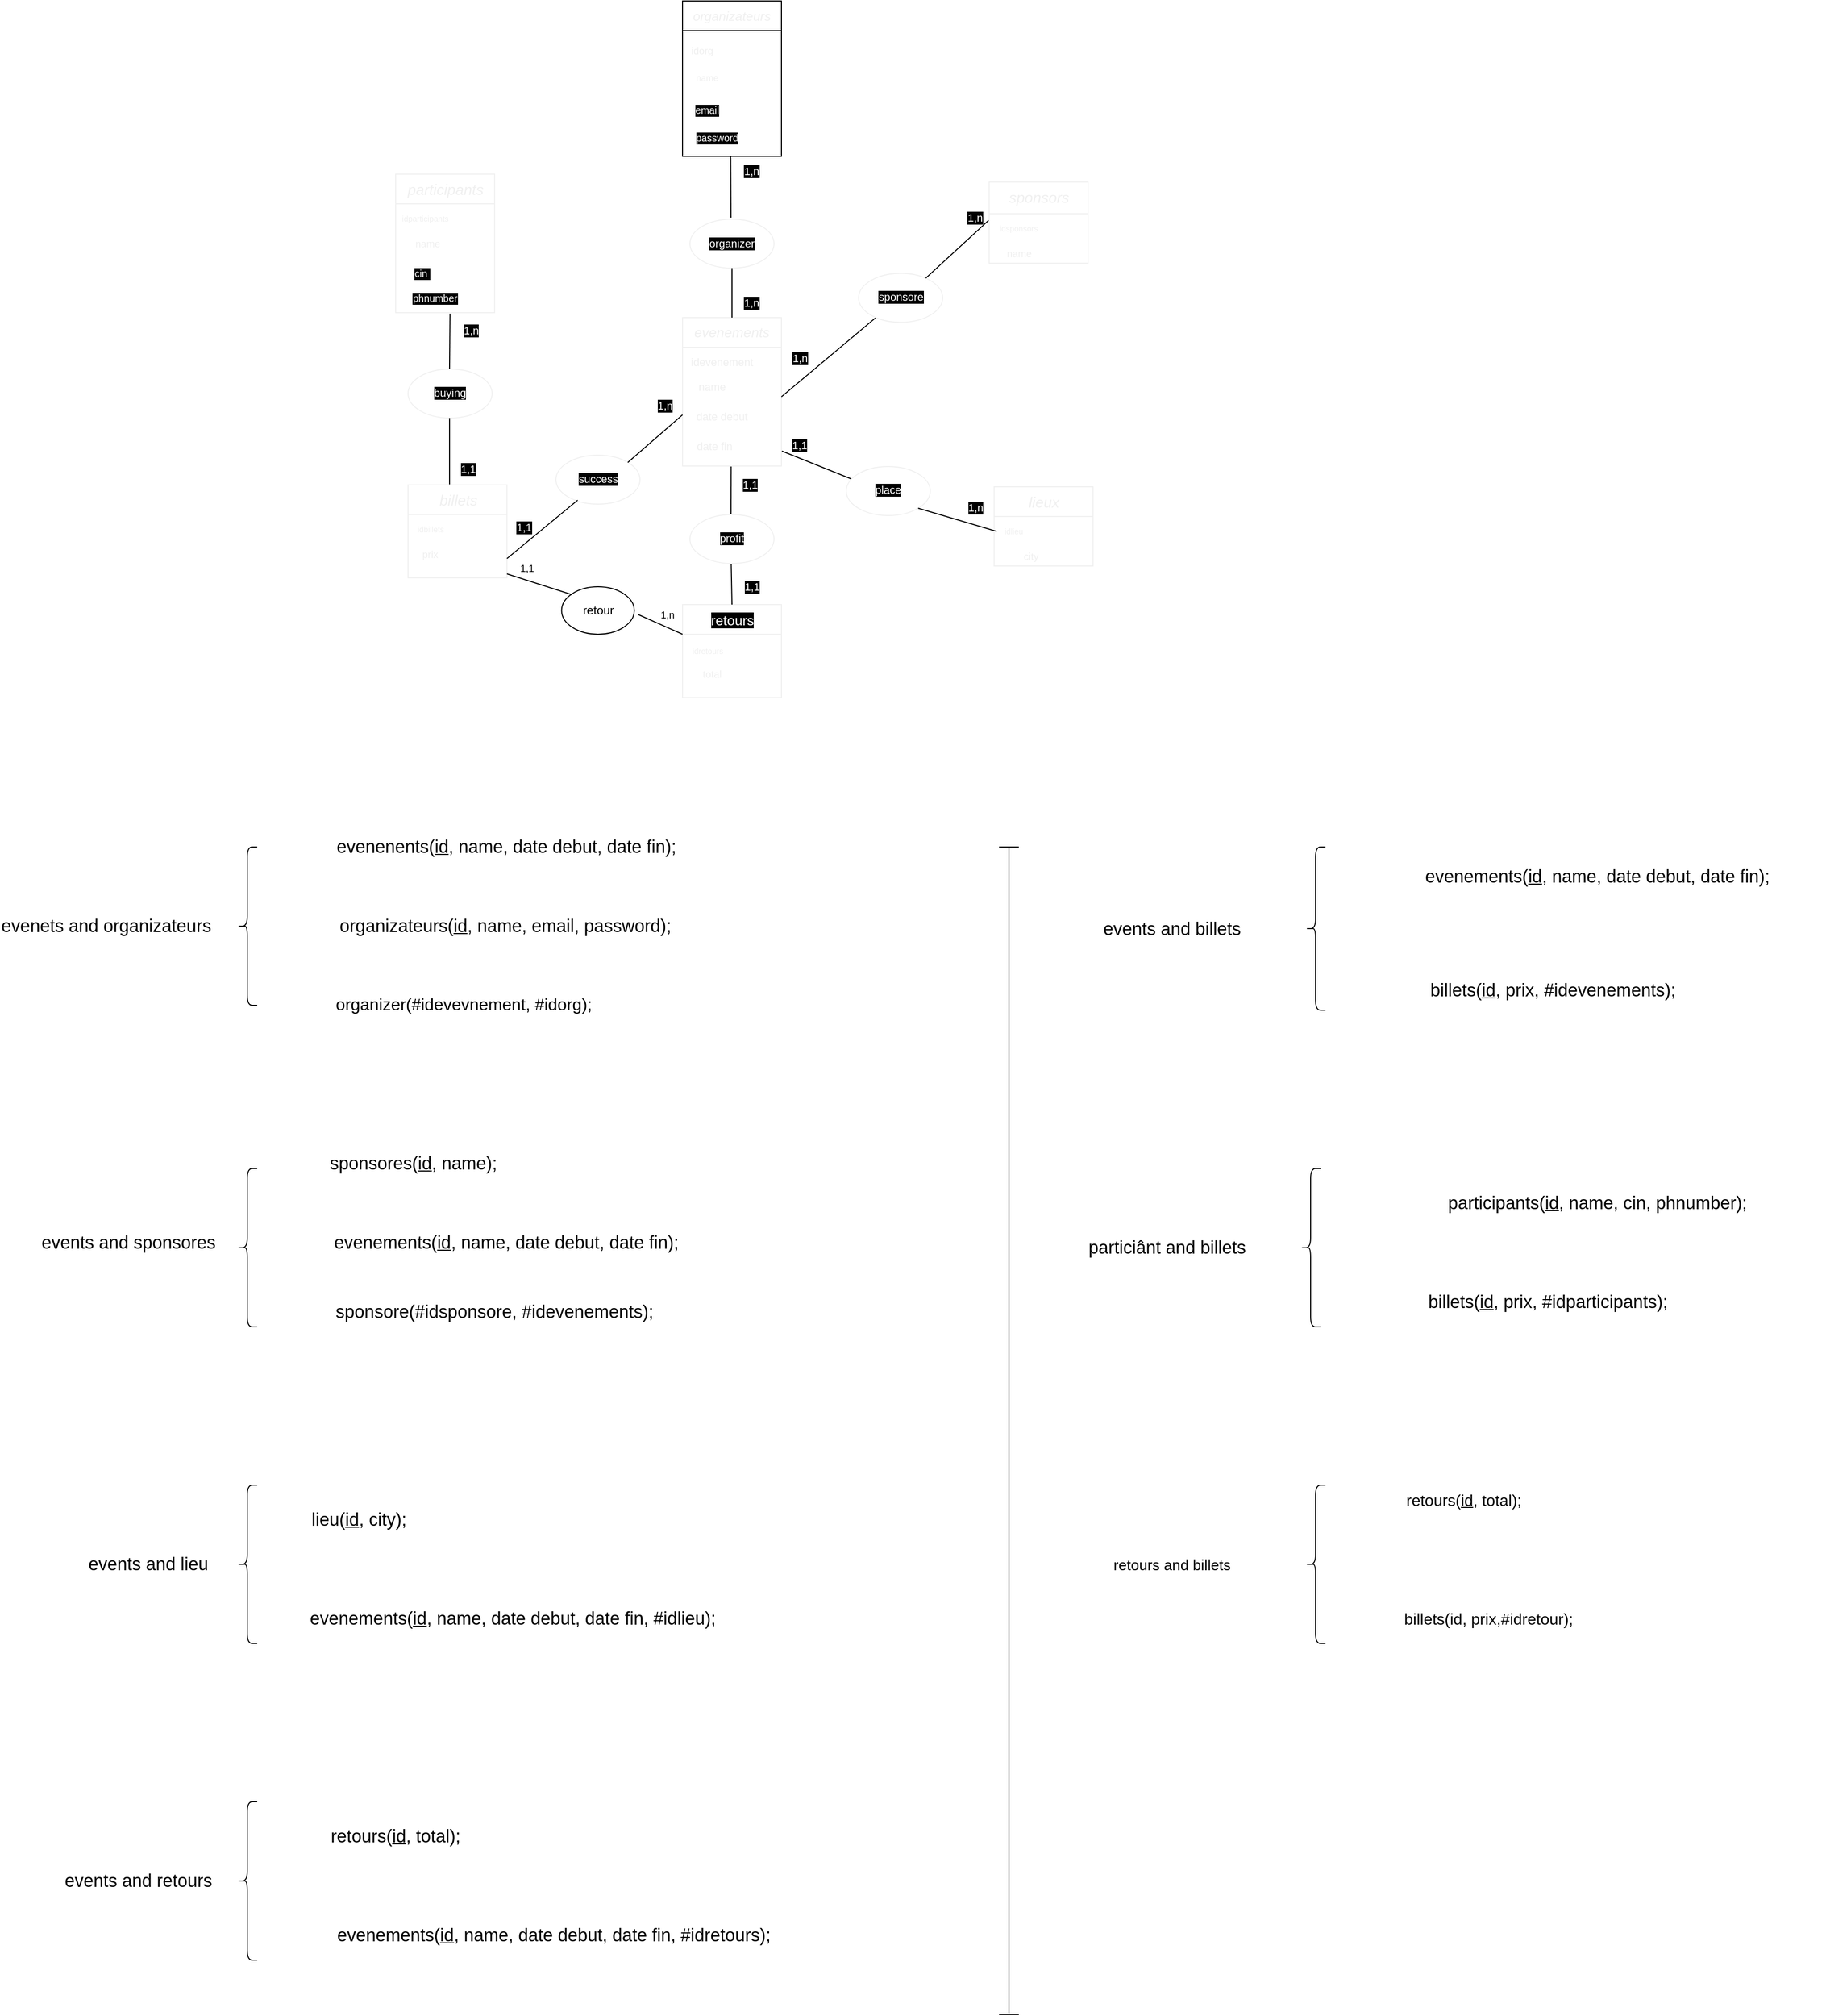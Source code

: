 <mxfile>
    <diagram id="kg2Bm2hV-B3cGjbrUB8r" name="Page-1">
        <mxGraphModel dx="982" dy="757" grid="1" gridSize="20" guides="1" tooltips="1" connect="1" arrows="1" fold="1" page="1" pageScale="1" pageWidth="3300" pageHeight="2339" math="0" shadow="0">
            <root>
                <mxCell id="0"/>
                <mxCell id="1" parent="0"/>
                <mxCell id="35" style="edgeStyle=none;html=1;fontSize=9;" parent="1" edge="1">
                    <mxGeometry relative="1" as="geometry">
                        <mxPoint x="510" y="285" as="sourcePoint"/>
                        <mxPoint x="510" y="285" as="targetPoint"/>
                    </mxGeometry>
                </mxCell>
                <mxCell id="47" value="" style="shape=table;startSize=0;container=1;collapsible=0;childLayout=tableLayout;labelBackgroundColor=#000000;strokeWidth=1;fontSize=6;fontColor=#000000;" parent="1" vertex="1">
                    <mxGeometry x="710" y="100" width="100" height="157.0" as="geometry"/>
                </mxCell>
                <mxCell id="48" value="" style="shape=tableRow;horizontal=0;startSize=0;swimlaneHead=0;swimlaneBody=0;top=0;left=0;bottom=0;right=0;collapsible=0;dropTarget=0;fillColor=none;points=[[0,0.5],[1,0.5]];portConstraint=eastwest;labelBackgroundColor=#000000;strokeWidth=1;fontSize=6;fontColor=#000000;strokeColor=#F0F0F0;" parent="47" vertex="1">
                    <mxGeometry width="100" height="30" as="geometry"/>
                </mxCell>
                <mxCell id="49" value="" style="shape=partialRectangle;html=1;whiteSpace=wrap;connectable=0;overflow=hidden;fillColor=none;top=0;left=0;bottom=0;right=0;pointerEvents=1;labelBackgroundColor=#000000;strokeWidth=1;fontSize=6;fontColor=#000000;" parent="48" vertex="1">
                    <mxGeometry width="100" height="30" as="geometry">
                        <mxRectangle width="100" height="30" as="alternateBounds"/>
                    </mxGeometry>
                </mxCell>
                <mxCell id="50" value="" style="shape=tableRow;horizontal=0;startSize=0;swimlaneHead=0;swimlaneBody=0;top=0;left=0;bottom=0;right=0;collapsible=0;dropTarget=0;fillColor=none;points=[[0,0.5],[1,0.5]];portConstraint=eastwest;labelBackgroundColor=#000000;strokeWidth=1;fontSize=6;fontColor=#000000;" parent="47" vertex="1">
                    <mxGeometry y="30" width="100" height="127" as="geometry"/>
                </mxCell>
                <mxCell id="51" value="" style="shape=partialRectangle;html=1;whiteSpace=wrap;connectable=0;overflow=hidden;fillColor=none;top=0;left=0;bottom=0;right=0;pointerEvents=1;labelBackgroundColor=#000000;strokeWidth=1;fontSize=6;fontColor=#000000;" parent="50" vertex="1">
                    <mxGeometry width="100" height="127" as="geometry">
                        <mxRectangle width="100" height="127" as="alternateBounds"/>
                    </mxGeometry>
                </mxCell>
                <mxCell id="53" value="organizateurs" style="text;strokeColor=none;align=center;fillColor=none;html=1;verticalAlign=middle;whiteSpace=wrap;rounded=0;labelBackgroundColor=none;strokeWidth=1;fontSize=13;fontColor=#F0F0F0;fontStyle=2" parent="1" vertex="1">
                    <mxGeometry x="730" y="100" width="60" height="30" as="geometry"/>
                </mxCell>
                <mxCell id="54" value="idorg" style="text;strokeColor=none;align=center;fillColor=none;html=1;verticalAlign=middle;whiteSpace=wrap;rounded=0;labelBackgroundColor=none;strokeWidth=1;fontSize=10;fontColor=#F0F0F0;" parent="1" vertex="1">
                    <mxGeometry x="720" y="140" width="20" height="20" as="geometry"/>
                </mxCell>
                <mxCell id="55" value="name" style="text;strokeColor=none;align=center;fillColor=none;html=1;verticalAlign=middle;whiteSpace=wrap;rounded=0;labelBackgroundColor=none;strokeWidth=1;fontSize=9;fontColor=#F0F0F0;" parent="1" vertex="1">
                    <mxGeometry x="725" y="168.75" width="20" height="17.5" as="geometry"/>
                </mxCell>
                <mxCell id="59" value="" style="shape=table;startSize=0;container=1;collapsible=0;childLayout=tableLayout;labelBackgroundColor=none;strokeColor=#F0F0F0;strokeWidth=1;fontSize=9;fontColor=#F0F0F0;" parent="1" vertex="1">
                    <mxGeometry x="710" y="420" width="100" height="150" as="geometry"/>
                </mxCell>
                <mxCell id="60" value="" style="shape=tableRow;horizontal=0;startSize=0;swimlaneHead=0;swimlaneBody=0;top=0;left=0;bottom=0;right=0;collapsible=0;dropTarget=0;fillColor=none;points=[[0,0.5],[1,0.5]];portConstraint=eastwest;labelBackgroundColor=none;strokeColor=#F0F0F0;strokeWidth=1;fontSize=9;fontColor=#F0F0F0;" parent="59" vertex="1">
                    <mxGeometry width="100" height="30" as="geometry"/>
                </mxCell>
                <mxCell id="61" value="" style="shape=partialRectangle;html=1;whiteSpace=wrap;connectable=0;overflow=hidden;fillColor=none;top=0;left=0;bottom=0;right=0;pointerEvents=1;labelBackgroundColor=none;strokeColor=#F0F0F0;strokeWidth=1;fontSize=9;fontColor=#F0F0F0;" parent="60" vertex="1">
                    <mxGeometry width="100" height="30" as="geometry">
                        <mxRectangle width="100" height="30" as="alternateBounds"/>
                    </mxGeometry>
                </mxCell>
                <mxCell id="62" value="" style="shape=tableRow;horizontal=0;startSize=0;swimlaneHead=0;swimlaneBody=0;top=0;left=0;bottom=0;right=0;collapsible=0;dropTarget=0;fillColor=none;points=[[0,0.5],[1,0.5]];portConstraint=eastwest;labelBackgroundColor=none;strokeColor=#F0F0F0;strokeWidth=1;fontSize=9;fontColor=#F0F0F0;" parent="59" vertex="1">
                    <mxGeometry y="30" width="100" height="120" as="geometry"/>
                </mxCell>
                <mxCell id="63" value="" style="shape=partialRectangle;html=1;whiteSpace=wrap;connectable=0;overflow=hidden;fillColor=none;top=0;left=0;bottom=0;right=0;pointerEvents=1;labelBackgroundColor=none;strokeColor=#F0F0F0;strokeWidth=1;fontSize=9;fontColor=#F0F0F0;" parent="62" vertex="1">
                    <mxGeometry width="100" height="120" as="geometry">
                        <mxRectangle width="100" height="120" as="alternateBounds"/>
                    </mxGeometry>
                </mxCell>
                <mxCell id="64" value="evenements" style="text;strokeColor=none;align=center;fillColor=none;html=1;verticalAlign=middle;whiteSpace=wrap;rounded=0;labelBackgroundColor=none;strokeWidth=1;fontSize=14;fontColor=#F0F0F0;fontStyle=2" parent="1" vertex="1">
                    <mxGeometry x="730" y="420" width="60" height="30" as="geometry"/>
                </mxCell>
                <mxCell id="65" value="idevenement" style="text;strokeColor=none;align=center;fillColor=none;html=1;verticalAlign=middle;whiteSpace=wrap;rounded=0;labelBackgroundColor=none;strokeWidth=1;fontSize=11;fontColor=#F0F0F0;" parent="1" vertex="1">
                    <mxGeometry x="710" y="450" width="80" height="30" as="geometry"/>
                </mxCell>
                <mxCell id="67" value="name" style="text;strokeColor=none;align=center;fillColor=none;html=1;verticalAlign=middle;whiteSpace=wrap;rounded=0;labelBackgroundColor=none;strokeWidth=1;fontSize=11;fontColor=#F0F0F0;" parent="1" vertex="1">
                    <mxGeometry x="720" y="480" width="40" height="20" as="geometry"/>
                </mxCell>
                <mxCell id="68" value="date debut" style="text;strokeColor=none;align=center;fillColor=none;html=1;verticalAlign=middle;whiteSpace=wrap;rounded=0;labelBackgroundColor=none;strokeWidth=1;fontSize=11;fontColor=#F0F0F0;" parent="1" vertex="1">
                    <mxGeometry x="720" y="510" width="60" height="20" as="geometry"/>
                </mxCell>
                <mxCell id="70" value="date fin" style="text;strokeColor=none;align=center;fillColor=none;html=1;verticalAlign=middle;whiteSpace=wrap;rounded=0;labelBackgroundColor=none;strokeWidth=1;fontSize=11;fontColor=#F0F0F0;" parent="1" vertex="1">
                    <mxGeometry x="720" y="540" width="45" height="20" as="geometry"/>
                </mxCell>
                <mxCell id="71" value="" style="shape=table;startSize=0;container=1;collapsible=0;childLayout=tableLayout;labelBackgroundColor=none;strokeColor=#F0F0F0;strokeWidth=1;fontSize=11;fontColor=#F0F0F0;" parent="1" vertex="1">
                    <mxGeometry x="420" y="275" width="100" height="140" as="geometry"/>
                </mxCell>
                <mxCell id="72" value="" style="shape=tableRow;horizontal=0;startSize=0;swimlaneHead=0;swimlaneBody=0;top=0;left=0;bottom=0;right=0;collapsible=0;dropTarget=0;fillColor=none;points=[[0,0.5],[1,0.5]];portConstraint=eastwest;labelBackgroundColor=none;strokeColor=#F0F0F0;strokeWidth=1;fontSize=11;fontColor=#F0F0F0;" parent="71" vertex="1">
                    <mxGeometry width="100" height="30" as="geometry"/>
                </mxCell>
                <mxCell id="73" value="" style="shape=partialRectangle;html=1;whiteSpace=wrap;connectable=0;overflow=hidden;fillColor=none;top=0;left=0;bottom=0;right=0;pointerEvents=1;labelBackgroundColor=none;strokeColor=#F0F0F0;strokeWidth=1;fontSize=11;fontColor=#F0F0F0;" parent="72" vertex="1">
                    <mxGeometry width="100" height="30" as="geometry">
                        <mxRectangle width="100" height="30" as="alternateBounds"/>
                    </mxGeometry>
                </mxCell>
                <mxCell id="74" value="" style="shape=tableRow;horizontal=0;startSize=0;swimlaneHead=0;swimlaneBody=0;top=0;left=0;bottom=0;right=0;collapsible=0;dropTarget=0;fillColor=none;points=[[0,0.5],[1,0.5]];portConstraint=eastwest;labelBackgroundColor=none;strokeColor=#F0F0F0;strokeWidth=1;fontSize=11;fontColor=#F0F0F0;" parent="71" vertex="1">
                    <mxGeometry y="30" width="100" height="110" as="geometry"/>
                </mxCell>
                <mxCell id="75" value="" style="shape=partialRectangle;html=1;whiteSpace=wrap;connectable=0;overflow=hidden;fillColor=none;top=0;left=0;bottom=0;right=0;pointerEvents=1;labelBackgroundColor=none;strokeColor=#F0F0F0;strokeWidth=1;fontSize=11;fontColor=#F0F0F0;" parent="74" vertex="1">
                    <mxGeometry width="100" height="110" as="geometry">
                        <mxRectangle width="100" height="110" as="alternateBounds"/>
                    </mxGeometry>
                </mxCell>
                <mxCell id="76" value="participants" style="text;html=1;align=center;verticalAlign=middle;resizable=0;points=[];autosize=1;strokeColor=none;fillColor=none;fontSize=15;fontColor=#F0F0F0;fontStyle=2" parent="1" vertex="1">
                    <mxGeometry x="420" y="275" width="100" height="30" as="geometry"/>
                </mxCell>
                <mxCell id="77" value="idparticipants" style="text;strokeColor=none;align=center;fillColor=none;html=1;verticalAlign=middle;whiteSpace=wrap;rounded=0;labelBackgroundColor=none;strokeWidth=1;fontSize=8;fontColor=#F0F0F0;" parent="1" vertex="1">
                    <mxGeometry x="420" y="315" width="60" height="10" as="geometry"/>
                </mxCell>
                <mxCell id="78" value="name" style="text;strokeColor=none;align=center;fillColor=none;html=1;verticalAlign=middle;whiteSpace=wrap;rounded=0;labelBackgroundColor=none;strokeWidth=1;fontSize=10;fontColor=#F0F0F0;" parent="1" vertex="1">
                    <mxGeometry x="435" y="335" width="35" height="20" as="geometry"/>
                </mxCell>
                <mxCell id="85" style="edgeStyle=none;html=1;fontSize=9;" parent="1" edge="1">
                    <mxGeometry relative="1" as="geometry">
                        <mxPoint x="1115" y="601" as="sourcePoint"/>
                        <mxPoint x="1115" y="601" as="targetPoint"/>
                    </mxGeometry>
                </mxCell>
                <mxCell id="86" value="" style="shape=table;startSize=0;container=1;collapsible=0;childLayout=tableLayout;labelBackgroundColor=none;strokeColor=#F0F0F0;strokeWidth=1;fontSize=11;fontColor=#F0F0F0;" parent="1" vertex="1">
                    <mxGeometry x="1025" y="591" width="100" height="80.0" as="geometry"/>
                </mxCell>
                <mxCell id="87" value="" style="shape=tableRow;horizontal=0;startSize=0;swimlaneHead=0;swimlaneBody=0;top=0;left=0;bottom=0;right=0;collapsible=0;dropTarget=0;fillColor=none;points=[[0,0.5],[1,0.5]];portConstraint=eastwest;labelBackgroundColor=none;strokeColor=#F0F0F0;strokeWidth=1;fontSize=11;fontColor=#F0F0F0;" parent="86" vertex="1">
                    <mxGeometry width="100" height="30" as="geometry"/>
                </mxCell>
                <mxCell id="88" value="" style="shape=partialRectangle;html=1;whiteSpace=wrap;connectable=0;overflow=hidden;fillColor=none;top=0;left=0;bottom=0;right=0;pointerEvents=1;labelBackgroundColor=none;strokeColor=#F0F0F0;strokeWidth=1;fontSize=11;fontColor=#F0F0F0;" parent="87" vertex="1">
                    <mxGeometry width="100" height="30" as="geometry">
                        <mxRectangle width="100" height="30" as="alternateBounds"/>
                    </mxGeometry>
                </mxCell>
                <mxCell id="89" value="" style="shape=tableRow;horizontal=0;startSize=0;swimlaneHead=0;swimlaneBody=0;top=0;left=0;bottom=0;right=0;collapsible=0;dropTarget=0;fillColor=none;points=[[0,0.5],[1,0.5]];portConstraint=eastwest;labelBackgroundColor=none;strokeColor=#F0F0F0;strokeWidth=1;fontSize=11;fontColor=#F0F0F0;" parent="86" vertex="1">
                    <mxGeometry y="30" width="100" height="50" as="geometry"/>
                </mxCell>
                <mxCell id="90" value="" style="shape=partialRectangle;html=1;whiteSpace=wrap;connectable=0;overflow=hidden;fillColor=none;top=0;left=0;bottom=0;right=0;pointerEvents=1;labelBackgroundColor=none;strokeColor=#F0F0F0;strokeWidth=1;fontSize=11;fontColor=#F0F0F0;" parent="89" vertex="1">
                    <mxGeometry width="100" height="50" as="geometry">
                        <mxRectangle width="100" height="50" as="alternateBounds"/>
                    </mxGeometry>
                </mxCell>
                <mxCell id="91" value="lieux" style="text;html=1;align=center;verticalAlign=middle;resizable=0;points=[];autosize=1;strokeColor=none;fillColor=none;fontSize=15;fontColor=#F0F0F0;fontStyle=2" parent="1" vertex="1">
                    <mxGeometry x="1050" y="591" width="50" height="30" as="geometry"/>
                </mxCell>
                <mxCell id="92" value="idlieu" style="text;strokeColor=none;align=center;fillColor=none;html=1;verticalAlign=middle;whiteSpace=wrap;rounded=0;labelBackgroundColor=none;strokeWidth=1;fontSize=8;fontColor=#F0F0F0;" parent="1" vertex="1">
                    <mxGeometry x="1015" y="631" width="60" height="10" as="geometry"/>
                </mxCell>
                <mxCell id="93" value="city" style="text;strokeColor=none;align=center;fillColor=none;html=1;verticalAlign=middle;whiteSpace=wrap;rounded=0;labelBackgroundColor=none;strokeWidth=1;fontSize=10;fontColor=#F0F0F0;" parent="1" vertex="1">
                    <mxGeometry x="1040" y="651" width="45" height="20" as="geometry"/>
                </mxCell>
                <mxCell id="94" style="edgeStyle=none;html=1;fontSize=9;" parent="1" edge="1">
                    <mxGeometry relative="1" as="geometry">
                        <mxPoint x="1110" y="293" as="sourcePoint"/>
                        <mxPoint x="1110" y="293" as="targetPoint"/>
                    </mxGeometry>
                </mxCell>
                <mxCell id="95" value="" style="shape=table;startSize=0;container=1;collapsible=0;childLayout=tableLayout;labelBackgroundColor=none;strokeColor=#F0F0F0;strokeWidth=1;fontSize=11;fontColor=#F0F0F0;" parent="1" vertex="1">
                    <mxGeometry x="1020" y="283" width="100" height="82" as="geometry"/>
                </mxCell>
                <mxCell id="96" value="" style="shape=tableRow;horizontal=0;startSize=0;swimlaneHead=0;swimlaneBody=0;top=0;left=0;bottom=0;right=0;collapsible=0;dropTarget=0;fillColor=none;points=[[0,0.5],[1,0.5]];portConstraint=eastwest;labelBackgroundColor=none;strokeColor=#F0F0F0;strokeWidth=1;fontSize=11;fontColor=#F0F0F0;" parent="95" vertex="1">
                    <mxGeometry width="100" height="32" as="geometry"/>
                </mxCell>
                <mxCell id="97" value="" style="shape=partialRectangle;html=1;whiteSpace=wrap;connectable=0;overflow=hidden;fillColor=none;top=0;left=0;bottom=0;right=0;pointerEvents=1;labelBackgroundColor=none;strokeColor=#F0F0F0;strokeWidth=1;fontSize=11;fontColor=#F0F0F0;" parent="96" vertex="1">
                    <mxGeometry width="100" height="32" as="geometry">
                        <mxRectangle width="100" height="32" as="alternateBounds"/>
                    </mxGeometry>
                </mxCell>
                <mxCell id="98" value="" style="shape=tableRow;horizontal=0;startSize=0;swimlaneHead=0;swimlaneBody=0;top=0;left=0;bottom=0;right=0;collapsible=0;dropTarget=0;fillColor=none;points=[[0,0.5],[1,0.5]];portConstraint=eastwest;labelBackgroundColor=none;strokeColor=#F0F0F0;strokeWidth=1;fontSize=11;fontColor=#F0F0F0;" parent="95" vertex="1">
                    <mxGeometry y="32" width="100" height="50" as="geometry"/>
                </mxCell>
                <mxCell id="99" value="" style="shape=partialRectangle;html=1;whiteSpace=wrap;connectable=0;overflow=hidden;fillColor=none;top=0;left=0;bottom=0;right=0;pointerEvents=1;labelBackgroundColor=none;strokeColor=#F0F0F0;strokeWidth=1;fontSize=11;fontColor=#F0F0F0;" parent="98" vertex="1">
                    <mxGeometry width="100" height="50" as="geometry">
                        <mxRectangle width="100" height="50" as="alternateBounds"/>
                    </mxGeometry>
                </mxCell>
                <mxCell id="100" value="sponsors" style="text;html=1;align=center;verticalAlign=middle;resizable=0;points=[];autosize=1;strokeColor=none;fillColor=none;fontSize=15;fontColor=#F0F0F0;fontStyle=2" parent="1" vertex="1">
                    <mxGeometry x="1030" y="283" width="80" height="30" as="geometry"/>
                </mxCell>
                <mxCell id="101" value="idsponsors" style="text;strokeColor=none;align=center;fillColor=none;html=1;verticalAlign=middle;whiteSpace=wrap;rounded=0;labelBackgroundColor=none;strokeWidth=1;fontSize=8;fontColor=#F0F0F0;" parent="1" vertex="1">
                    <mxGeometry x="1025" y="325" width="50" height="10" as="geometry"/>
                </mxCell>
                <mxCell id="102" value="name" style="text;strokeColor=none;align=center;fillColor=none;html=1;verticalAlign=middle;whiteSpace=wrap;rounded=0;labelBackgroundColor=none;strokeWidth=1;fontSize=10;fontColor=#F0F0F0;" parent="1" vertex="1">
                    <mxGeometry x="1027.5" y="345" width="45" height="20" as="geometry"/>
                </mxCell>
                <mxCell id="103" style="edgeStyle=none;html=1;fontSize=9;" parent="1" edge="1">
                    <mxGeometry relative="1" as="geometry">
                        <mxPoint x="522.5" y="599" as="sourcePoint"/>
                        <mxPoint x="522.5" y="599" as="targetPoint"/>
                    </mxGeometry>
                </mxCell>
                <mxCell id="104" value="" style="shape=table;startSize=0;container=1;collapsible=0;childLayout=tableLayout;labelBackgroundColor=none;strokeColor=#F0F0F0;strokeWidth=1;fontSize=11;fontColor=#F0F0F0;" parent="1" vertex="1">
                    <mxGeometry x="432.5" y="589" width="100" height="94" as="geometry"/>
                </mxCell>
                <mxCell id="105" value="" style="shape=tableRow;horizontal=0;startSize=0;swimlaneHead=0;swimlaneBody=0;top=0;left=0;bottom=0;right=0;collapsible=0;dropTarget=0;fillColor=none;points=[[0,0.5],[1,0.5]];portConstraint=eastwest;labelBackgroundColor=none;strokeColor=#F0F0F0;strokeWidth=1;fontSize=11;fontColor=#F0F0F0;" parent="104" vertex="1">
                    <mxGeometry width="100" height="30" as="geometry"/>
                </mxCell>
                <mxCell id="106" value="" style="shape=partialRectangle;html=1;whiteSpace=wrap;connectable=0;overflow=hidden;fillColor=none;top=0;left=0;bottom=0;right=0;pointerEvents=1;labelBackgroundColor=none;strokeColor=#F0F0F0;strokeWidth=1;fontSize=11;fontColor=#F0F0F0;" parent="105" vertex="1">
                    <mxGeometry width="100" height="30" as="geometry">
                        <mxRectangle width="100" height="30" as="alternateBounds"/>
                    </mxGeometry>
                </mxCell>
                <mxCell id="107" value="" style="shape=tableRow;horizontal=0;startSize=0;swimlaneHead=0;swimlaneBody=0;top=0;left=0;bottom=0;right=0;collapsible=0;dropTarget=0;fillColor=none;points=[[0,0.5],[1,0.5]];portConstraint=eastwest;labelBackgroundColor=none;strokeColor=#F0F0F0;strokeWidth=1;fontSize=11;fontColor=#F0F0F0;" parent="104" vertex="1">
                    <mxGeometry y="30" width="100" height="64" as="geometry"/>
                </mxCell>
                <mxCell id="108" value="" style="shape=partialRectangle;html=1;whiteSpace=wrap;connectable=0;overflow=hidden;fillColor=none;top=0;left=0;bottom=0;right=0;pointerEvents=1;labelBackgroundColor=none;strokeColor=#F0F0F0;strokeWidth=1;fontSize=11;fontColor=#F0F0F0;" parent="107" vertex="1">
                    <mxGeometry width="100" height="64" as="geometry">
                        <mxRectangle width="100" height="64" as="alternateBounds"/>
                    </mxGeometry>
                </mxCell>
                <mxCell id="109" value="billets" style="text;html=1;align=center;verticalAlign=middle;resizable=0;points=[];autosize=1;strokeColor=none;fillColor=none;fontSize=15;fontColor=#F0F0F0;fontStyle=2" parent="1" vertex="1">
                    <mxGeometry x="452.5" y="589" width="60" height="30" as="geometry"/>
                </mxCell>
                <mxCell id="110" value="idbillets" style="text;strokeColor=none;align=center;fillColor=none;html=1;verticalAlign=middle;whiteSpace=wrap;rounded=0;labelBackgroundColor=none;strokeWidth=1;fontSize=8;fontColor=#F0F0F0;" parent="1" vertex="1">
                    <mxGeometry x="432.5" y="629" width="45" height="10" as="geometry"/>
                </mxCell>
                <mxCell id="111" value="prix" style="text;strokeColor=none;align=center;fillColor=none;html=1;verticalAlign=middle;whiteSpace=wrap;rounded=0;labelBackgroundColor=none;strokeWidth=1;fontSize=10;fontColor=#F0F0F0;" parent="1" vertex="1">
                    <mxGeometry x="440" y="649" width="30" height="20" as="geometry"/>
                </mxCell>
                <mxCell id="113" style="edgeStyle=none;html=1;fontSize=9;" parent="1" edge="1">
                    <mxGeometry relative="1" as="geometry">
                        <mxPoint x="800" y="720" as="sourcePoint"/>
                        <mxPoint x="800" y="720" as="targetPoint"/>
                    </mxGeometry>
                </mxCell>
                <mxCell id="114" value="" style="shape=table;startSize=0;container=1;collapsible=0;childLayout=tableLayout;labelBackgroundColor=none;strokeColor=#F0F0F0;strokeWidth=1;fontSize=11;fontColor=#F0F0F0;" parent="1" vertex="1">
                    <mxGeometry x="710" y="710" width="100" height="94" as="geometry"/>
                </mxCell>
                <mxCell id="115" value="" style="shape=tableRow;horizontal=0;startSize=0;swimlaneHead=0;swimlaneBody=0;top=0;left=0;bottom=0;right=0;collapsible=0;dropTarget=0;fillColor=none;points=[[0,0.5],[1,0.5]];portConstraint=eastwest;labelBackgroundColor=none;strokeColor=#F0F0F0;strokeWidth=1;fontSize=11;fontColor=#F0F0F0;" parent="114" vertex="1">
                    <mxGeometry width="100" height="30" as="geometry"/>
                </mxCell>
                <mxCell id="116" value="" style="shape=partialRectangle;html=1;whiteSpace=wrap;connectable=0;overflow=hidden;fillColor=none;top=0;left=0;bottom=0;right=0;pointerEvents=1;labelBackgroundColor=none;strokeColor=#F0F0F0;strokeWidth=1;fontSize=11;fontColor=#F0F0F0;" parent="115" vertex="1">
                    <mxGeometry width="100" height="30" as="geometry">
                        <mxRectangle width="100" height="30" as="alternateBounds"/>
                    </mxGeometry>
                </mxCell>
                <mxCell id="117" value="" style="shape=tableRow;horizontal=0;startSize=0;swimlaneHead=0;swimlaneBody=0;top=0;left=0;bottom=0;right=0;collapsible=0;dropTarget=0;fillColor=none;points=[[0,0.5],[1,0.5]];portConstraint=eastwest;labelBackgroundColor=none;strokeColor=#F0F0F0;strokeWidth=1;fontSize=11;fontColor=#F0F0F0;" parent="114" vertex="1">
                    <mxGeometry y="30" width="100" height="64" as="geometry"/>
                </mxCell>
                <mxCell id="118" value="" style="shape=partialRectangle;html=1;whiteSpace=wrap;connectable=0;overflow=hidden;fillColor=none;top=0;left=0;bottom=0;right=0;pointerEvents=1;labelBackgroundColor=none;strokeColor=#F0F0F0;strokeWidth=1;fontSize=11;fontColor=#F0F0F0;" parent="117" vertex="1">
                    <mxGeometry width="100" height="64" as="geometry">
                        <mxRectangle width="100" height="64" as="alternateBounds"/>
                    </mxGeometry>
                </mxCell>
                <mxCell id="119" value="&lt;span style=&quot;font-family: &amp;quot;Nunito Sans&amp;quot;, sans-serif; font-size: 14px; font-style: normal; text-align: start; background-color: rgb(0, 0, 0);&quot;&gt;&lt;font color=&quot;#ffffff&quot;&gt;retours&lt;/font&gt;&lt;/span&gt;" style="text;html=1;align=center;verticalAlign=middle;resizable=0;points=[];autosize=1;strokeColor=none;fillColor=none;fontSize=15;fontColor=#F0F0F0;fontStyle=2" parent="1" vertex="1">
                    <mxGeometry x="725" y="710" width="70" height="30" as="geometry"/>
                </mxCell>
                <mxCell id="120" value="idretours" style="text;strokeColor=none;align=center;fillColor=none;html=1;verticalAlign=middle;whiteSpace=wrap;rounded=0;labelBackgroundColor=none;strokeWidth=1;fontSize=8;fontColor=#F0F0F0;" parent="1" vertex="1">
                    <mxGeometry x="712.5" y="752" width="45" height="10" as="geometry"/>
                </mxCell>
                <mxCell id="121" value="total" style="text;strokeColor=none;align=center;fillColor=none;html=1;verticalAlign=middle;whiteSpace=wrap;rounded=0;labelBackgroundColor=none;strokeWidth=1;fontSize=10;fontColor=#F0F0F0;" parent="1" vertex="1">
                    <mxGeometry x="725" y="770" width="30" height="20" as="geometry"/>
                </mxCell>
                <mxCell id="123" value="cin&amp;nbsp;" style="text;strokeColor=none;align=center;fillColor=none;html=1;verticalAlign=middle;whiteSpace=wrap;rounded=0;labelBackgroundColor=#000000;strokeWidth=1;fontSize=10;fontColor=#FFFFFF;" parent="1" vertex="1">
                    <mxGeometry x="432.5" y="365" width="27.5" height="20" as="geometry"/>
                </mxCell>
                <mxCell id="125" value="email" style="text;strokeColor=none;align=center;fillColor=none;html=1;verticalAlign=middle;whiteSpace=wrap;rounded=0;labelBackgroundColor=#000000;strokeWidth=1;fontSize=10;fontColor=#FFFFFF;" parent="1" vertex="1">
                    <mxGeometry x="705" y="200" width="60" height="20" as="geometry"/>
                </mxCell>
                <mxCell id="126" value="phnumber" style="text;strokeColor=none;align=center;fillColor=none;html=1;verticalAlign=middle;whiteSpace=wrap;rounded=0;labelBackgroundColor=#000000;strokeWidth=1;fontSize=10;fontColor=#FFFFFF;" parent="1" vertex="1">
                    <mxGeometry x="435" y="390" width="50" height="20" as="geometry"/>
                </mxCell>
                <mxCell id="127" value="password" style="text;strokeColor=none;align=center;fillColor=none;html=1;verticalAlign=middle;whiteSpace=wrap;rounded=0;labelBackgroundColor=#000000;strokeWidth=1;fontSize=10;fontColor=#FFFFFF;" parent="1" vertex="1">
                    <mxGeometry x="720" y="228" width="50" height="20" as="geometry"/>
                </mxCell>
                <mxCell id="129" value="" style="endArrow=none;html=1;fontSize=10;fontColor=#FFFFFF;" parent="1" edge="1">
                    <mxGeometry width="50" height="50" relative="1" as="geometry">
                        <mxPoint x="759" y="319" as="sourcePoint"/>
                        <mxPoint x="758.69" y="257" as="targetPoint"/>
                    </mxGeometry>
                </mxCell>
                <mxCell id="130" value="" style="ellipse;whiteSpace=wrap;html=1;labelBackgroundColor=#000000;strokeColor=#F0F0F0;strokeWidth=1;fontSize=11;fontColor=#FFFFFF;" parent="1" vertex="1">
                    <mxGeometry x="717.5" y="320.5" width="85" height="49.5" as="geometry"/>
                </mxCell>
                <mxCell id="132" value="" style="endArrow=none;html=1;fontSize=11;fontColor=#FFFFFF;" parent="1" edge="1">
                    <mxGeometry width="50" height="50" relative="1" as="geometry">
                        <mxPoint x="760" y="420" as="sourcePoint"/>
                        <mxPoint x="760" y="370" as="targetPoint"/>
                    </mxGeometry>
                </mxCell>
                <mxCell id="133" value="organizer" style="text;strokeColor=none;align=center;fillColor=none;html=1;verticalAlign=middle;whiteSpace=wrap;rounded=0;labelBackgroundColor=#000000;strokeWidth=1;fontSize=11;fontColor=#FFFFFF;" parent="1" vertex="1">
                    <mxGeometry x="730" y="330.25" width="60" height="30" as="geometry"/>
                </mxCell>
                <mxCell id="134" value="1,n" style="text;strokeColor=none;align=center;fillColor=none;html=1;verticalAlign=middle;whiteSpace=wrap;rounded=0;labelBackgroundColor=#000000;strokeWidth=1;fontSize=11;fontColor=#FFFFFF;" parent="1" vertex="1">
                    <mxGeometry x="750" y="257" width="60" height="30" as="geometry"/>
                </mxCell>
                <mxCell id="135" value="1,n" style="text;strokeColor=none;align=center;fillColor=none;html=1;verticalAlign=middle;whiteSpace=wrap;rounded=0;labelBackgroundColor=#000000;strokeWidth=1;fontSize=11;fontColor=#FFFFFF;" parent="1" vertex="1">
                    <mxGeometry x="750" y="390" width="60" height="30" as="geometry"/>
                </mxCell>
                <mxCell id="136" value="" style="endArrow=none;html=1;fontSize=11;fontColor=#FFFFFF;entryX=0.212;entryY=0.894;entryDx=0;entryDy=0;entryPerimeter=0;" parent="1" target="137" edge="1">
                    <mxGeometry width="50" height="50" relative="1" as="geometry">
                        <mxPoint x="810" y="500" as="sourcePoint"/>
                        <mxPoint x="905" y="421" as="targetPoint"/>
                    </mxGeometry>
                </mxCell>
                <mxCell id="137" value="" style="ellipse;whiteSpace=wrap;html=1;labelBackgroundColor=#000000;strokeColor=#F0F0F0;strokeWidth=1;fontSize=11;fontColor=#FFFFFF;" parent="1" vertex="1">
                    <mxGeometry x="888" y="375.25" width="85" height="49.5" as="geometry"/>
                </mxCell>
                <mxCell id="138" value="sponsore" style="text;strokeColor=none;align=center;fillColor=none;html=1;verticalAlign=middle;whiteSpace=wrap;rounded=0;labelBackgroundColor=#000000;strokeWidth=1;fontSize=11;fontColor=#FFFFFF;" parent="1" vertex="1">
                    <mxGeometry x="900.5" y="385" width="60" height="28.75" as="geometry"/>
                </mxCell>
                <mxCell id="143" value="" style="endArrow=none;html=1;fontSize=11;fontColor=#FFFFFF;entryX=-0.006;entryY=0.135;entryDx=0;entryDy=0;entryPerimeter=0;exitX=0.799;exitY=0.099;exitDx=0;exitDy=0;exitPerimeter=0;" parent="1" source="137" target="98" edge="1">
                    <mxGeometry width="50" height="50" relative="1" as="geometry">
                        <mxPoint x="956" y="370" as="sourcePoint"/>
                        <mxPoint x="1007" y="336" as="targetPoint"/>
                    </mxGeometry>
                </mxCell>
                <mxCell id="144" value="1,n" style="text;strokeColor=none;align=center;fillColor=none;html=1;verticalAlign=middle;whiteSpace=wrap;rounded=0;labelBackgroundColor=#000000;strokeWidth=1;fontSize=11;fontColor=#FFFFFF;" parent="1" vertex="1">
                    <mxGeometry x="820" y="450" width="17.5" height="22" as="geometry"/>
                </mxCell>
                <mxCell id="145" value="1,n" style="text;strokeColor=none;align=center;fillColor=none;html=1;verticalAlign=middle;whiteSpace=wrap;rounded=0;labelBackgroundColor=#000000;strokeWidth=1;fontSize=11;fontColor=#FFFFFF;" parent="1" vertex="1">
                    <mxGeometry x="990.5" y="313" width="29.5" height="11.5" as="geometry"/>
                </mxCell>
                <mxCell id="146" value="" style="endArrow=none;html=1;fontSize=11;fontColor=#FFFFFF;startSize=14;exitX=1.005;exitY=0.874;exitDx=0;exitDy=0;exitPerimeter=0;" parent="1" source="62" edge="1">
                    <mxGeometry width="50" height="50" relative="1" as="geometry">
                        <mxPoint x="837" y="568" as="sourcePoint"/>
                        <mxPoint x="888" y="586" as="targetPoint"/>
                        <Array as="points">
                            <mxPoint x="888" y="586"/>
                        </Array>
                    </mxGeometry>
                </mxCell>
                <mxCell id="147" value="" style="ellipse;whiteSpace=wrap;html=1;labelBackgroundColor=#000000;strokeColor=#F0F0F0;strokeWidth=1;fontSize=11;fontColor=#FFFFFF;" parent="1" vertex="1">
                    <mxGeometry x="875.5" y="570.5" width="85" height="49.5" as="geometry"/>
                </mxCell>
                <mxCell id="148" value="place" style="text;strokeColor=none;align=center;fillColor=none;html=1;verticalAlign=middle;whiteSpace=wrap;rounded=0;labelBackgroundColor=#000000;strokeWidth=1;fontSize=11;fontColor=#FFFFFF;" parent="1" vertex="1">
                    <mxGeometry x="888" y="579.75" width="60" height="28.75" as="geometry"/>
                </mxCell>
                <mxCell id="154" value="" style="endArrow=none;html=1;fontSize=11;fontColor=#FFFFFF;startSize=14;exitX=1;exitY=1;exitDx=0;exitDy=0;" parent="1" source="147" edge="1">
                    <mxGeometry width="50" height="50" relative="1" as="geometry">
                        <mxPoint x="939" y="608" as="sourcePoint"/>
                        <mxPoint x="1027.5" y="636" as="targetPoint"/>
                    </mxGeometry>
                </mxCell>
                <mxCell id="155" value="1,1" style="text;strokeColor=none;align=center;fillColor=none;html=1;verticalAlign=middle;whiteSpace=wrap;rounded=0;labelBackgroundColor=#000000;strokeWidth=1;fontSize=11;fontColor=#FFFFFF;" parent="1" vertex="1">
                    <mxGeometry x="820" y="540" width="17" height="17" as="geometry"/>
                </mxCell>
                <mxCell id="156" value="1,n" style="text;strokeColor=none;align=center;fillColor=none;html=1;verticalAlign=middle;whiteSpace=wrap;rounded=0;labelBackgroundColor=#000000;strokeWidth=1;fontSize=11;fontColor=#FFFFFF;" parent="1" vertex="1">
                    <mxGeometry x="998" y="603" width="17" height="17" as="geometry"/>
                </mxCell>
                <mxCell id="157" value="" style="endArrow=none;html=1;fontSize=11;fontColor=#FFFFFF;startSize=14;" parent="1" edge="1">
                    <mxGeometry width="50" height="50" relative="1" as="geometry">
                        <mxPoint x="759" y="625" as="sourcePoint"/>
                        <mxPoint x="759.13" y="570.5" as="targetPoint"/>
                    </mxGeometry>
                </mxCell>
                <mxCell id="158" value="" style="endArrow=none;html=1;fontSize=11;fontColor=#FFFFFF;startSize=14;" parent="1" edge="1">
                    <mxGeometry width="50" height="50" relative="1" as="geometry">
                        <mxPoint x="760" y="710" as="sourcePoint"/>
                        <mxPoint x="759" y="659" as="targetPoint"/>
                    </mxGeometry>
                </mxCell>
                <mxCell id="159" value="" style="ellipse;whiteSpace=wrap;html=1;labelBackgroundColor=#000000;strokeColor=#F0F0F0;strokeWidth=1;fontSize=11;fontColor=#FFFFFF;" parent="1" vertex="1">
                    <mxGeometry x="717.5" y="619" width="85" height="49.5" as="geometry"/>
                </mxCell>
                <mxCell id="160" value="profit" style="text;strokeColor=none;align=center;fillColor=none;html=1;verticalAlign=middle;whiteSpace=wrap;rounded=0;labelBackgroundColor=#000000;strokeWidth=1;fontSize=11;fontColor=#FFFFFF;" parent="1" vertex="1">
                    <mxGeometry x="730" y="628.25" width="60" height="28.75" as="geometry"/>
                </mxCell>
                <mxCell id="161" value="1,1" style="text;strokeColor=none;align=center;fillColor=none;html=1;verticalAlign=middle;whiteSpace=wrap;rounded=0;labelBackgroundColor=#000000;strokeWidth=1;fontSize=11;fontColor=#FFFFFF;" parent="1" vertex="1">
                    <mxGeometry x="770" y="580" width="17" height="17" as="geometry"/>
                </mxCell>
                <mxCell id="162" value="1,1" style="text;strokeColor=none;align=center;fillColor=none;html=1;verticalAlign=middle;whiteSpace=wrap;rounded=0;labelBackgroundColor=#000000;strokeWidth=1;fontSize=11;fontColor=#FFFFFF;" parent="1" vertex="1">
                    <mxGeometry x="771.5" y="683" width="17" height="17" as="geometry"/>
                </mxCell>
                <mxCell id="164" value="" style="ellipse;whiteSpace=wrap;html=1;labelBackgroundColor=#000000;strokeColor=#F0F0F0;strokeWidth=1;fontSize=11;fontColor=#FFFFFF;" parent="1" vertex="1">
                    <mxGeometry x="582" y="559" width="85" height="49.5" as="geometry"/>
                </mxCell>
                <mxCell id="165" value="success" style="text;strokeColor=none;align=center;fillColor=none;html=1;verticalAlign=middle;whiteSpace=wrap;rounded=0;labelBackgroundColor=#000000;strokeWidth=1;fontSize=11;fontColor=#FFFFFF;" parent="1" vertex="1">
                    <mxGeometry x="594.5" y="568.25" width="60" height="28.75" as="geometry"/>
                </mxCell>
                <mxCell id="166" value="" style="endArrow=none;html=1;fontSize=11;fontColor=#FFFFFF;startSize=14;exitX=1;exitY=0;exitDx=0;exitDy=0;" parent="1" source="164" edge="1">
                    <mxGeometry width="50" height="50" relative="1" as="geometry">
                        <mxPoint x="660" y="568.25" as="sourcePoint"/>
                        <mxPoint x="710" y="518.25" as="targetPoint"/>
                    </mxGeometry>
                </mxCell>
                <mxCell id="167" value="" style="endArrow=none;html=1;fontSize=11;fontColor=#FFFFFF;startSize=14;" parent="1" edge="1">
                    <mxGeometry width="50" height="50" relative="1" as="geometry">
                        <mxPoint x="532.5" y="663.5" as="sourcePoint"/>
                        <mxPoint x="604" y="604.5" as="targetPoint"/>
                    </mxGeometry>
                </mxCell>
                <mxCell id="168" value="1,1" style="text;strokeColor=none;align=center;fillColor=none;html=1;verticalAlign=middle;whiteSpace=wrap;rounded=0;labelBackgroundColor=#000000;strokeWidth=1;fontSize=11;fontColor=#FFFFFF;" parent="1" vertex="1">
                    <mxGeometry x="532.5" y="622" width="34" height="19" as="geometry"/>
                </mxCell>
                <mxCell id="170" value="1,n" style="text;strokeColor=none;align=center;fillColor=none;html=1;verticalAlign=middle;whiteSpace=wrap;rounded=0;labelBackgroundColor=#000000;strokeWidth=1;fontSize=11;fontColor=#FFFFFF;" parent="1" vertex="1">
                    <mxGeometry x="684" y="500" width="17" height="17" as="geometry"/>
                </mxCell>
                <mxCell id="171" value="" style="ellipse;whiteSpace=wrap;html=1;labelBackgroundColor=#000000;strokeColor=#F0F0F0;strokeWidth=1;fontSize=11;fontColor=#FFFFFF;" parent="1" vertex="1">
                    <mxGeometry x="432.5" y="472" width="85" height="49.5" as="geometry"/>
                </mxCell>
                <mxCell id="172" value="buying" style="text;strokeColor=none;align=center;fillColor=none;html=1;verticalAlign=middle;whiteSpace=wrap;rounded=0;labelBackgroundColor=#000000;strokeWidth=1;fontSize=11;fontColor=#FFFFFF;" parent="1" vertex="1">
                    <mxGeometry x="445" y="481.25" width="60" height="28.75" as="geometry"/>
                </mxCell>
                <mxCell id="173" value="" style="endArrow=none;html=1;fontSize=11;fontColor=#FFFFFF;startSize=14;" parent="1" edge="1">
                    <mxGeometry width="50" height="50" relative="1" as="geometry">
                        <mxPoint x="474.47" y="588.5" as="sourcePoint"/>
                        <mxPoint x="474.47" y="521.5" as="targetPoint"/>
                    </mxGeometry>
                </mxCell>
                <mxCell id="174" value="" style="endArrow=none;html=1;fontSize=11;fontColor=#FFFFFF;startSize=14;" parent="1" edge="1">
                    <mxGeometry width="50" height="50" relative="1" as="geometry">
                        <mxPoint x="474.47" y="472" as="sourcePoint"/>
                        <mxPoint x="474.92" y="416" as="targetPoint"/>
                    </mxGeometry>
                </mxCell>
                <mxCell id="175" value="1,n" style="text;strokeColor=none;align=center;fillColor=none;html=1;verticalAlign=middle;whiteSpace=wrap;rounded=0;labelBackgroundColor=#000000;strokeWidth=1;fontSize=11;fontColor=#FFFFFF;" parent="1" vertex="1">
                    <mxGeometry x="488" y="424.75" width="17" height="17" as="geometry"/>
                </mxCell>
                <mxCell id="176" value="1,1" style="text;strokeColor=none;align=center;fillColor=none;html=1;verticalAlign=middle;whiteSpace=wrap;rounded=0;labelBackgroundColor=#000000;strokeWidth=1;fontSize=11;fontColor=#FFFFFF;" parent="1" vertex="1">
                    <mxGeometry x="485" y="566.75" width="17" height="13" as="geometry"/>
                </mxCell>
                <mxCell id="190" value="&lt;font style=&quot;font-size: 18px;&quot;&gt;evenenents(&lt;u&gt;id&lt;/u&gt;, name, date debut, date fin);&lt;/font&gt;" style="text;strokeColor=none;align=center;fillColor=none;html=1;verticalAlign=middle;whiteSpace=wrap;rounded=0;strokeWidth=1;" parent="1" vertex="1">
                    <mxGeometry x="307.5" y="940" width="447.5" height="30" as="geometry"/>
                </mxCell>
                <mxCell id="192" value="organizateurs(&lt;u&gt;id&lt;/u&gt;, name, email, password);" style="text;strokeColor=none;align=center;fillColor=none;html=1;verticalAlign=middle;whiteSpace=wrap;rounded=0;strokeWidth=1;fontSize=18;" parent="1" vertex="1">
                    <mxGeometry x="346" y="1020" width="369.5" height="30" as="geometry"/>
                </mxCell>
                <mxCell id="197" value="sponsores(&lt;u&gt;id&lt;/u&gt;, name);" style="text;strokeColor=none;align=center;fillColor=none;html=1;verticalAlign=middle;whiteSpace=wrap;rounded=0;strokeWidth=1;fontSize=18;" parent="1" vertex="1">
                    <mxGeometry x="312.5" y="1260" width="250" height="30" as="geometry"/>
                </mxCell>
                <mxCell id="198" value="" style="shape=curlyBracket;whiteSpace=wrap;html=1;rounded=1;labelPosition=left;verticalLabelPosition=middle;align=right;verticalAlign=middle;strokeWidth=1;fontSize=18;" parent="1" vertex="1">
                    <mxGeometry x="260" y="955" width="20" height="160" as="geometry"/>
                </mxCell>
                <mxCell id="199" value="evenets and organizateurs&amp;nbsp;" style="text;strokeColor=none;align=center;fillColor=none;html=1;verticalAlign=middle;whiteSpace=wrap;rounded=0;fontSize=18;" parent="1" vertex="1">
                    <mxGeometry x="20" y="1020" width="220" height="30" as="geometry"/>
                </mxCell>
                <mxCell id="200" value="evenements(&lt;u&gt;id&lt;/u&gt;, name, date debut, date fin);" style="text;strokeColor=none;align=center;fillColor=none;html=1;verticalAlign=middle;whiteSpace=wrap;rounded=0;fontSize=18;" parent="1" vertex="1">
                    <mxGeometry x="346" y="1340" width="371.5" height="30" as="geometry"/>
                </mxCell>
                <mxCell id="201" value="sponsore(#idsponsore, #idevenements);" style="text;strokeColor=none;align=center;fillColor=none;html=1;verticalAlign=middle;whiteSpace=wrap;rounded=0;fontSize=18;" parent="1" vertex="1">
                    <mxGeometry x="354.5" y="1410" width="329.5" height="30" as="geometry"/>
                </mxCell>
                <mxCell id="202" value="" style="shape=curlyBracket;whiteSpace=wrap;html=1;rounded=1;labelPosition=left;verticalLabelPosition=middle;align=right;verticalAlign=middle;fontSize=18;" parent="1" vertex="1">
                    <mxGeometry x="260" y="1280" width="20" height="160" as="geometry"/>
                </mxCell>
                <mxCell id="203" value="events and sponsores" style="text;strokeColor=none;align=center;fillColor=none;html=1;verticalAlign=middle;whiteSpace=wrap;rounded=0;fontSize=18;" parent="1" vertex="1">
                    <mxGeometry x="60" y="1340" width="180" height="30" as="geometry"/>
                </mxCell>
                <mxCell id="204" value="lieu(&lt;u&gt;id&lt;/u&gt;, city);" style="text;strokeColor=none;align=center;fillColor=none;html=1;verticalAlign=middle;whiteSpace=wrap;rounded=0;fontSize=18;" parent="1" vertex="1">
                    <mxGeometry x="312.5" y="1620" width="140" height="30" as="geometry"/>
                </mxCell>
                <mxCell id="207" value="evenements(&lt;u&gt;id&lt;/u&gt;, name, date debut, date fin, #idlieu);" style="text;strokeColor=none;align=center;fillColor=none;html=1;verticalAlign=middle;whiteSpace=wrap;rounded=0;strokeWidth=1;fontSize=18;" parent="1" vertex="1">
                    <mxGeometry x="274" y="1720" width="528.5" height="30" as="geometry"/>
                </mxCell>
                <mxCell id="208" value="" style="shape=curlyBracket;whiteSpace=wrap;html=1;rounded=1;labelPosition=left;verticalLabelPosition=middle;align=right;verticalAlign=middle;fontSize=18;" parent="1" vertex="1">
                    <mxGeometry x="260" y="1600" width="20" height="160" as="geometry"/>
                </mxCell>
                <mxCell id="210" value="events and lieu" style="text;strokeColor=none;align=center;fillColor=none;html=1;verticalAlign=middle;whiteSpace=wrap;rounded=0;fontSize=18;" parent="1" vertex="1">
                    <mxGeometry x="100" y="1665" width="140" height="30" as="geometry"/>
                </mxCell>
                <mxCell id="211" value="retours(&lt;u&gt;id&lt;/u&gt;, total);" style="text;strokeColor=none;align=center;fillColor=none;html=1;verticalAlign=middle;whiteSpace=wrap;rounded=0;fontSize=18;" parent="1" vertex="1">
                    <mxGeometry x="320" y="1940" width="200" height="30" as="geometry"/>
                </mxCell>
                <mxCell id="212" value="" style="shape=curlyBracket;whiteSpace=wrap;html=1;rounded=1;labelPosition=left;verticalLabelPosition=middle;align=right;verticalAlign=middle;fontSize=18;" parent="1" vertex="1">
                    <mxGeometry x="260" y="1920" width="20" height="160" as="geometry"/>
                </mxCell>
                <mxCell id="213" value="evenements(&lt;u&gt;id&lt;/u&gt;, name, date debut, date fin, #idretours);" style="text;strokeColor=none;align=center;fillColor=none;html=1;verticalAlign=middle;whiteSpace=wrap;rounded=0;strokeWidth=1;fontSize=18;" parent="1" vertex="1">
                    <mxGeometry x="350" y="2040" width="460" height="30" as="geometry"/>
                </mxCell>
                <mxCell id="214" value="events and retours" style="text;strokeColor=none;align=center;fillColor=none;html=1;verticalAlign=middle;whiteSpace=wrap;rounded=0;fontSize=18;" parent="1" vertex="1">
                    <mxGeometry x="80" y="1985" width="160" height="30" as="geometry"/>
                </mxCell>
                <mxCell id="216" value="" style="shape=crossbar;whiteSpace=wrap;html=1;rounded=1;direction=south;fontSize=18;" parent="1" vertex="1">
                    <mxGeometry x="1030" y="955" width="20" height="1180" as="geometry"/>
                </mxCell>
                <mxCell id="217" value="evenements(&lt;u&gt;id&lt;/u&gt;, name, date debut, date fin);" style="text;strokeColor=none;align=center;fillColor=none;html=1;verticalAlign=middle;whiteSpace=wrap;rounded=0;fontSize=18;" parent="1" vertex="1">
                    <mxGeometry x="1405" y="970" width="460" height="30" as="geometry"/>
                </mxCell>
                <mxCell id="219" value="billets(&lt;u&gt;id&lt;/u&gt;, prix, #idevenements);" style="text;strokeColor=none;align=center;fillColor=none;html=1;verticalAlign=middle;whiteSpace=wrap;rounded=0;fontSize=18;" parent="1" vertex="1">
                    <mxGeometry x="1440" y="1085" width="300" height="30" as="geometry"/>
                </mxCell>
                <mxCell id="220" value="" style="shape=curlyBracket;whiteSpace=wrap;html=1;rounded=1;labelPosition=left;verticalLabelPosition=middle;align=right;verticalAlign=middle;fontSize=18;" parent="1" vertex="1">
                    <mxGeometry x="1340" y="955" width="20" height="165" as="geometry"/>
                </mxCell>
                <mxCell id="221" value="events and billets" style="text;strokeColor=none;align=center;fillColor=none;html=1;verticalAlign=middle;whiteSpace=wrap;rounded=0;fontSize=18;" parent="1" vertex="1">
                    <mxGeometry x="1125" y="1022.5" width="160" height="30" as="geometry"/>
                </mxCell>
                <mxCell id="227" value="participants(&lt;u&gt;id&lt;/u&gt;, name, cin, phnumber);" style="text;strokeColor=none;align=center;fillColor=none;html=1;verticalAlign=middle;whiteSpace=wrap;rounded=0;fontSize=18;" parent="1" vertex="1">
                    <mxGeometry x="1435" y="1300" width="400" height="30" as="geometry"/>
                </mxCell>
                <mxCell id="228" value="billets(&lt;u&gt;id&lt;/u&gt;, prix, #idparticipants);" style="text;strokeColor=none;align=center;fillColor=none;html=1;verticalAlign=middle;whiteSpace=wrap;rounded=0;fontSize=18;" parent="1" vertex="1">
                    <mxGeometry x="1435" y="1400" width="300" height="30" as="geometry"/>
                </mxCell>
                <mxCell id="229" value="" style="shape=curlyBracket;whiteSpace=wrap;html=1;rounded=1;labelPosition=left;verticalLabelPosition=middle;align=right;verticalAlign=middle;fontSize=18;" parent="1" vertex="1">
                    <mxGeometry x="1335" y="1280" width="20" height="160" as="geometry"/>
                </mxCell>
                <mxCell id="230" value="particiânt and billets" style="text;strokeColor=none;align=center;fillColor=none;html=1;verticalAlign=middle;whiteSpace=wrap;rounded=0;fontSize=18;" parent="1" vertex="1">
                    <mxGeometry x="1110" y="1340" width="180" height="40" as="geometry"/>
                </mxCell>
                <mxCell id="235" value="&lt;font style=&quot;font-size: 17px;&quot;&gt;organizer(#idevevnement, #idorg);&lt;/font&gt;" style="text;strokeColor=none;align=center;fillColor=none;html=1;verticalAlign=middle;whiteSpace=wrap;rounded=0;fontSize=17;" parent="1" vertex="1">
                    <mxGeometry x="350" y="1100" width="277.5" height="30" as="geometry"/>
                </mxCell>
                <mxCell id="237" value="" style="ellipse;whiteSpace=wrap;html=1;" vertex="1" parent="1">
                    <mxGeometry x="587.75" y="692" width="73.5" height="48" as="geometry"/>
                </mxCell>
                <mxCell id="238" value="retour" style="text;strokeColor=none;align=center;fillColor=none;html=1;verticalAlign=middle;whiteSpace=wrap;rounded=0;" vertex="1" parent="1">
                    <mxGeometry x="594.5" y="706.5" width="60" height="19" as="geometry"/>
                </mxCell>
                <mxCell id="239" value="" style="endArrow=none;html=1;" edge="1" parent="1">
                    <mxGeometry width="50" height="50" relative="1" as="geometry">
                        <mxPoint x="532.5" y="679" as="sourcePoint"/>
                        <mxPoint x="598.25" y="700" as="targetPoint"/>
                    </mxGeometry>
                </mxCell>
                <mxCell id="240" value="" style="endArrow=none;html=1;" edge="1" parent="1">
                    <mxGeometry width="50" height="50" relative="1" as="geometry">
                        <mxPoint x="710" y="740" as="sourcePoint"/>
                        <mxPoint x="665" y="720" as="targetPoint"/>
                    </mxGeometry>
                </mxCell>
                <mxCell id="241" value="1,1" style="text;strokeColor=none;align=center;fillColor=none;html=1;verticalAlign=middle;whiteSpace=wrap;rounded=0;fontSize=10;" vertex="1" parent="1">
                    <mxGeometry x="542.5" y="663" width="20" height="20" as="geometry"/>
                </mxCell>
                <mxCell id="242" value="1,n" style="text;strokeColor=none;align=center;fillColor=none;html=1;verticalAlign=middle;whiteSpace=wrap;rounded=0;fontSize=10;" vertex="1" parent="1">
                    <mxGeometry x="685" y="710" width="20" height="20" as="geometry"/>
                </mxCell>
                <mxCell id="243" value="retours and billets" style="text;strokeColor=none;align=center;fillColor=none;html=1;verticalAlign=middle;whiteSpace=wrap;rounded=0;fontSize=15;" vertex="1" parent="1">
                    <mxGeometry x="1125" y="1665" width="160" height="30" as="geometry"/>
                </mxCell>
                <mxCell id="244" value="" style="shape=curlyBracket;whiteSpace=wrap;html=1;rounded=1;labelPosition=left;verticalLabelPosition=middle;align=right;verticalAlign=middle;fontSize=15;" vertex="1" parent="1">
                    <mxGeometry x="1340" y="1600" width="20" height="160" as="geometry"/>
                </mxCell>
                <mxCell id="245" value="retours(&lt;u&gt;id&lt;/u&gt;, total);" style="text;strokeColor=none;align=center;fillColor=none;html=1;verticalAlign=middle;whiteSpace=wrap;rounded=0;fontSize=16;" vertex="1" parent="1">
                    <mxGeometry x="1420" y="1600" width="160" height="30" as="geometry"/>
                </mxCell>
                <mxCell id="246" value="billets(id, prix,#idretour);" style="text;strokeColor=none;align=center;fillColor=none;html=1;verticalAlign=middle;whiteSpace=wrap;rounded=0;fontSize=16;" vertex="1" parent="1">
                    <mxGeometry x="1435" y="1720" width="180" height="30" as="geometry"/>
                </mxCell>
            </root>
        </mxGraphModel>
    </diagram>
</mxfile>